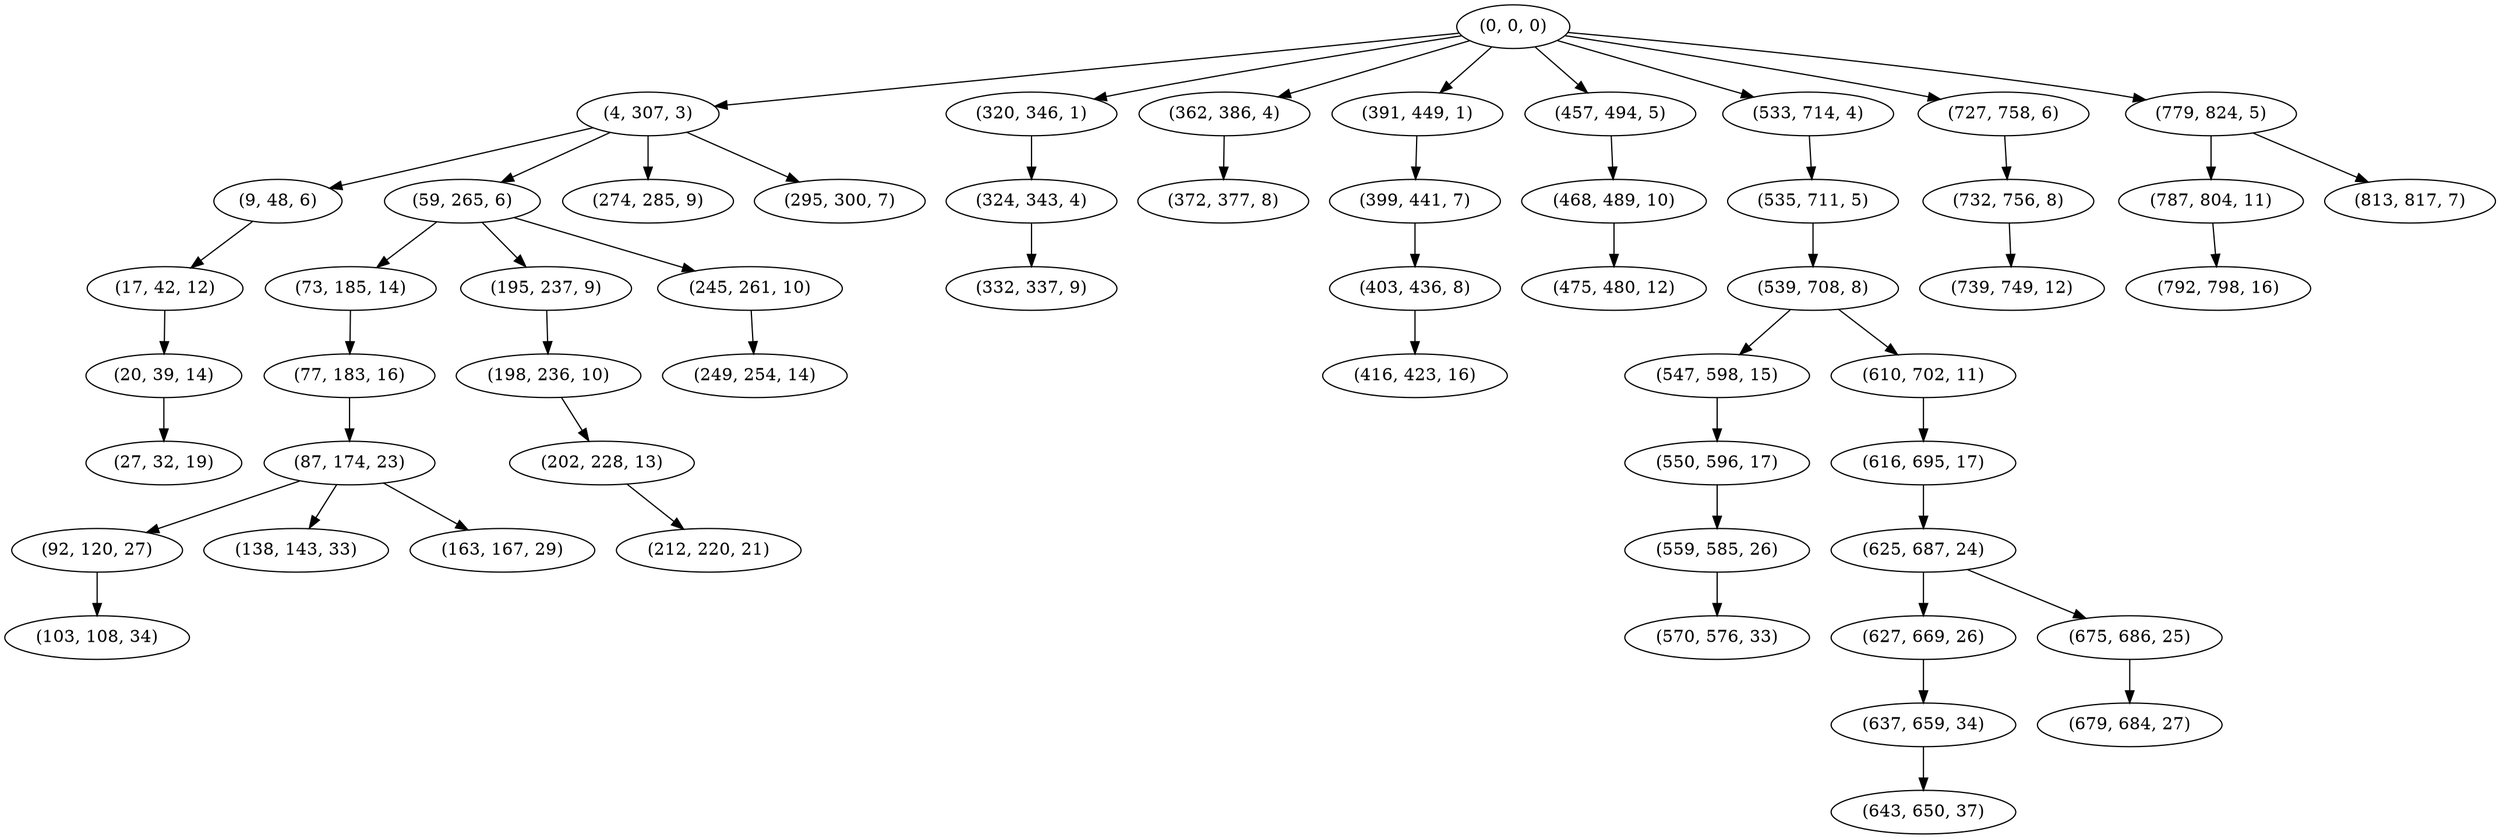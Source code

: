 digraph tree {
    "(0, 0, 0)";
    "(4, 307, 3)";
    "(9, 48, 6)";
    "(17, 42, 12)";
    "(20, 39, 14)";
    "(27, 32, 19)";
    "(59, 265, 6)";
    "(73, 185, 14)";
    "(77, 183, 16)";
    "(87, 174, 23)";
    "(92, 120, 27)";
    "(103, 108, 34)";
    "(138, 143, 33)";
    "(163, 167, 29)";
    "(195, 237, 9)";
    "(198, 236, 10)";
    "(202, 228, 13)";
    "(212, 220, 21)";
    "(245, 261, 10)";
    "(249, 254, 14)";
    "(274, 285, 9)";
    "(295, 300, 7)";
    "(320, 346, 1)";
    "(324, 343, 4)";
    "(332, 337, 9)";
    "(362, 386, 4)";
    "(372, 377, 8)";
    "(391, 449, 1)";
    "(399, 441, 7)";
    "(403, 436, 8)";
    "(416, 423, 16)";
    "(457, 494, 5)";
    "(468, 489, 10)";
    "(475, 480, 12)";
    "(533, 714, 4)";
    "(535, 711, 5)";
    "(539, 708, 8)";
    "(547, 598, 15)";
    "(550, 596, 17)";
    "(559, 585, 26)";
    "(570, 576, 33)";
    "(610, 702, 11)";
    "(616, 695, 17)";
    "(625, 687, 24)";
    "(627, 669, 26)";
    "(637, 659, 34)";
    "(643, 650, 37)";
    "(675, 686, 25)";
    "(679, 684, 27)";
    "(727, 758, 6)";
    "(732, 756, 8)";
    "(739, 749, 12)";
    "(779, 824, 5)";
    "(787, 804, 11)";
    "(792, 798, 16)";
    "(813, 817, 7)";
    "(0, 0, 0)" -> "(4, 307, 3)";
    "(0, 0, 0)" -> "(320, 346, 1)";
    "(0, 0, 0)" -> "(362, 386, 4)";
    "(0, 0, 0)" -> "(391, 449, 1)";
    "(0, 0, 0)" -> "(457, 494, 5)";
    "(0, 0, 0)" -> "(533, 714, 4)";
    "(0, 0, 0)" -> "(727, 758, 6)";
    "(0, 0, 0)" -> "(779, 824, 5)";
    "(4, 307, 3)" -> "(9, 48, 6)";
    "(4, 307, 3)" -> "(59, 265, 6)";
    "(4, 307, 3)" -> "(274, 285, 9)";
    "(4, 307, 3)" -> "(295, 300, 7)";
    "(9, 48, 6)" -> "(17, 42, 12)";
    "(17, 42, 12)" -> "(20, 39, 14)";
    "(20, 39, 14)" -> "(27, 32, 19)";
    "(59, 265, 6)" -> "(73, 185, 14)";
    "(59, 265, 6)" -> "(195, 237, 9)";
    "(59, 265, 6)" -> "(245, 261, 10)";
    "(73, 185, 14)" -> "(77, 183, 16)";
    "(77, 183, 16)" -> "(87, 174, 23)";
    "(87, 174, 23)" -> "(92, 120, 27)";
    "(87, 174, 23)" -> "(138, 143, 33)";
    "(87, 174, 23)" -> "(163, 167, 29)";
    "(92, 120, 27)" -> "(103, 108, 34)";
    "(195, 237, 9)" -> "(198, 236, 10)";
    "(198, 236, 10)" -> "(202, 228, 13)";
    "(202, 228, 13)" -> "(212, 220, 21)";
    "(245, 261, 10)" -> "(249, 254, 14)";
    "(320, 346, 1)" -> "(324, 343, 4)";
    "(324, 343, 4)" -> "(332, 337, 9)";
    "(362, 386, 4)" -> "(372, 377, 8)";
    "(391, 449, 1)" -> "(399, 441, 7)";
    "(399, 441, 7)" -> "(403, 436, 8)";
    "(403, 436, 8)" -> "(416, 423, 16)";
    "(457, 494, 5)" -> "(468, 489, 10)";
    "(468, 489, 10)" -> "(475, 480, 12)";
    "(533, 714, 4)" -> "(535, 711, 5)";
    "(535, 711, 5)" -> "(539, 708, 8)";
    "(539, 708, 8)" -> "(547, 598, 15)";
    "(539, 708, 8)" -> "(610, 702, 11)";
    "(547, 598, 15)" -> "(550, 596, 17)";
    "(550, 596, 17)" -> "(559, 585, 26)";
    "(559, 585, 26)" -> "(570, 576, 33)";
    "(610, 702, 11)" -> "(616, 695, 17)";
    "(616, 695, 17)" -> "(625, 687, 24)";
    "(625, 687, 24)" -> "(627, 669, 26)";
    "(625, 687, 24)" -> "(675, 686, 25)";
    "(627, 669, 26)" -> "(637, 659, 34)";
    "(637, 659, 34)" -> "(643, 650, 37)";
    "(675, 686, 25)" -> "(679, 684, 27)";
    "(727, 758, 6)" -> "(732, 756, 8)";
    "(732, 756, 8)" -> "(739, 749, 12)";
    "(779, 824, 5)" -> "(787, 804, 11)";
    "(779, 824, 5)" -> "(813, 817, 7)";
    "(787, 804, 11)" -> "(792, 798, 16)";
}
